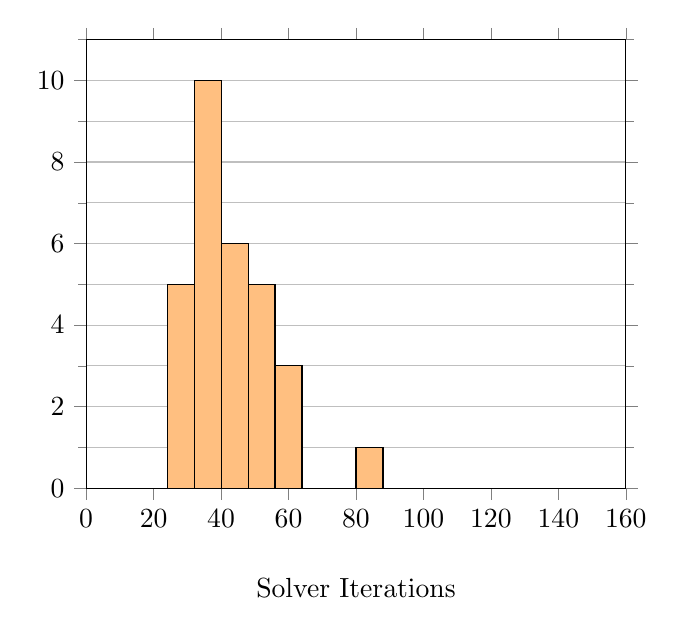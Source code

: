 \begin{tikzpicture}
\begin{axis}[grid=both, minor y tick num=1, yminorgrids=true, tick align=outside, x label style={at={(axis description cs:0.5,-0.18)},anchor=north}, y label style={at={(axis description cs:-0.18,0.5)},rotate=0,anchor=south}, xlabel={Solver Iterations}, xmajorgrids={false}, xmin={0.0}, xmax={160.0}, ymin={0.0}]
    \addplot[ybar interval, mark=none, fill=orange!50]
        table[row sep={\\}]
        {
            \\
            0.0  0.0  \\
            8.0  0.0  \\
            16.0  0.0  \\
            24.0  5.0  \\
            32.0  10.0  \\
            40.0  6.0  \\
            48.0  5.0  \\
            56.0  3.0  \\
            64.0  0.0  \\
            72.0  0.0  \\
            80.0  1.0  \\
            88.0  0.0  \\
            96.0  0.0  \\
            104.0  0.0  \\
            112.0  0.0  \\
            120.0  0.0  \\
            128.0  0.0  \\
            136.0  0.0  \\
            144.0  0.0  \\
            152.0  0.0  \\
            160.0  0.0  \\
        }
        ;
\end{axis}
\end{tikzpicture}
